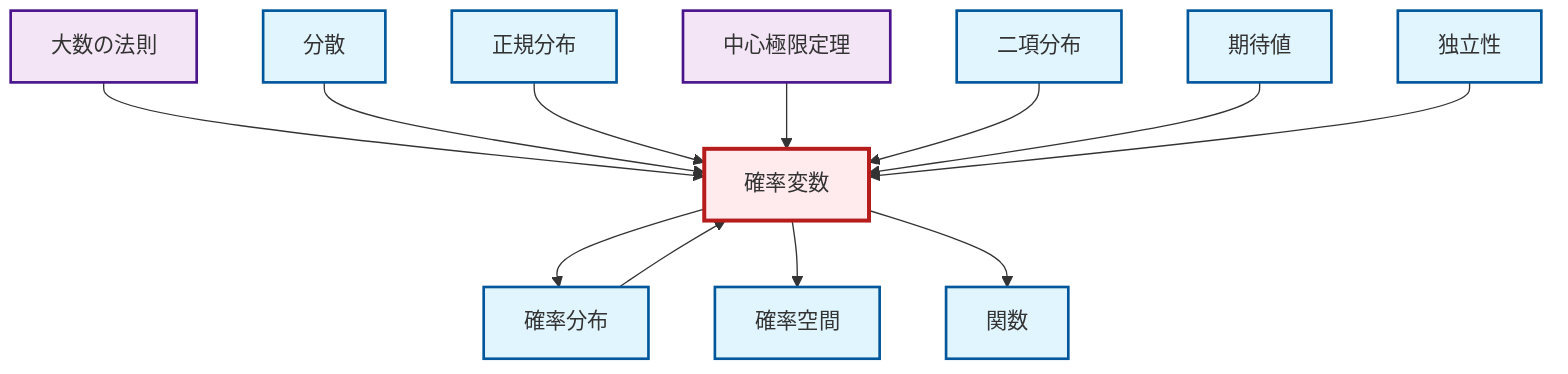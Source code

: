 graph TD
    classDef definition fill:#e1f5fe,stroke:#01579b,stroke-width:2px
    classDef theorem fill:#f3e5f5,stroke:#4a148c,stroke-width:2px
    classDef axiom fill:#fff3e0,stroke:#e65100,stroke-width:2px
    classDef example fill:#e8f5e9,stroke:#1b5e20,stroke-width:2px
    classDef current fill:#ffebee,stroke:#b71c1c,stroke-width:3px
    def-normal-distribution["正規分布"]:::definition
    def-random-variable["確率変数"]:::definition
    thm-central-limit["中心極限定理"]:::theorem
    def-function["関数"]:::definition
    thm-law-of-large-numbers["大数の法則"]:::theorem
    def-probability-distribution["確率分布"]:::definition
    def-binomial-distribution["二項分布"]:::definition
    def-independence["独立性"]:::definition
    def-variance["分散"]:::definition
    def-expectation["期待値"]:::definition
    def-probability-space["確率空間"]:::definition
    thm-law-of-large-numbers --> def-random-variable
    def-variance --> def-random-variable
    def-normal-distribution --> def-random-variable
    def-random-variable --> def-probability-distribution
    def-probability-distribution --> def-random-variable
    def-random-variable --> def-probability-space
    thm-central-limit --> def-random-variable
    def-binomial-distribution --> def-random-variable
    def-expectation --> def-random-variable
    def-independence --> def-random-variable
    def-random-variable --> def-function
    class def-random-variable current